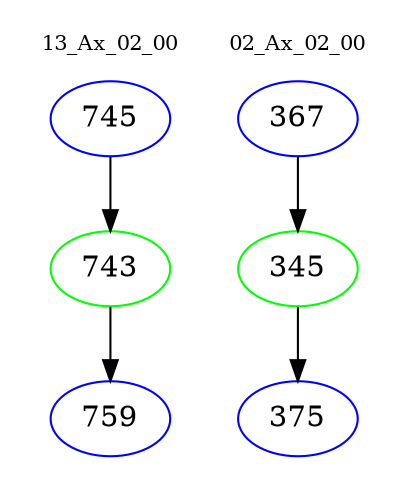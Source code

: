digraph{
subgraph cluster_0 {
color = white
label = "13_Ax_02_00";
fontsize=10;
T0_745 [label="745", color="blue"]
T0_745 -> T0_743 [color="black"]
T0_743 [label="743", color="green"]
T0_743 -> T0_759 [color="black"]
T0_759 [label="759", color="blue"]
}
subgraph cluster_1 {
color = white
label = "02_Ax_02_00";
fontsize=10;
T1_367 [label="367", color="blue"]
T1_367 -> T1_345 [color="black"]
T1_345 [label="345", color="green"]
T1_345 -> T1_375 [color="black"]
T1_375 [label="375", color="blue"]
}
}
